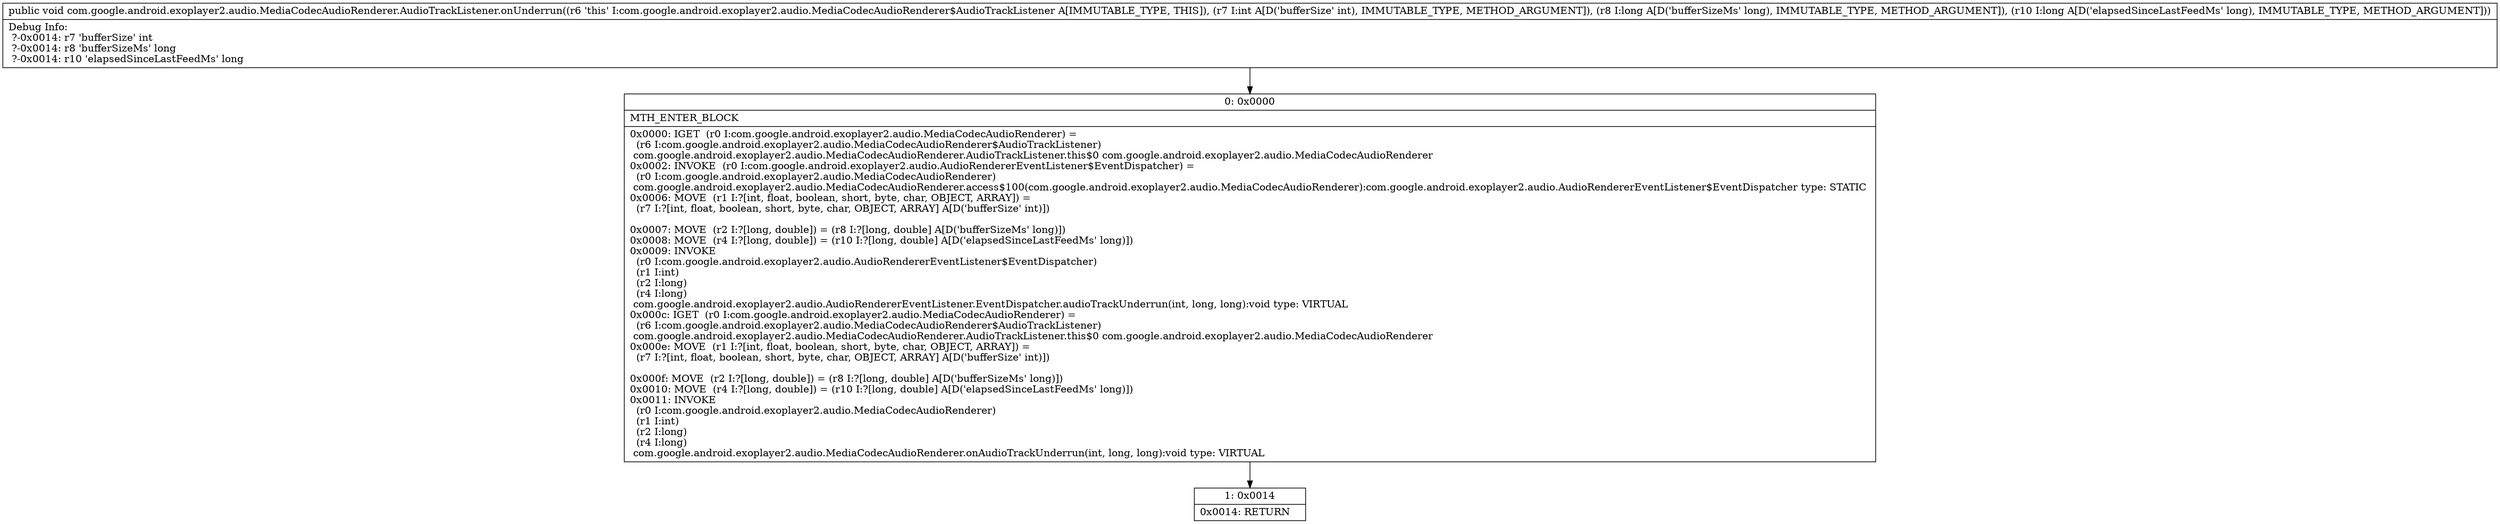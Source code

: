 digraph "CFG forcom.google.android.exoplayer2.audio.MediaCodecAudioRenderer.AudioTrackListener.onUnderrun(IJJ)V" {
Node_0 [shape=record,label="{0\:\ 0x0000|MTH_ENTER_BLOCK\l|0x0000: IGET  (r0 I:com.google.android.exoplayer2.audio.MediaCodecAudioRenderer) = \l  (r6 I:com.google.android.exoplayer2.audio.MediaCodecAudioRenderer$AudioTrackListener)\l com.google.android.exoplayer2.audio.MediaCodecAudioRenderer.AudioTrackListener.this$0 com.google.android.exoplayer2.audio.MediaCodecAudioRenderer \l0x0002: INVOKE  (r0 I:com.google.android.exoplayer2.audio.AudioRendererEventListener$EventDispatcher) = \l  (r0 I:com.google.android.exoplayer2.audio.MediaCodecAudioRenderer)\l com.google.android.exoplayer2.audio.MediaCodecAudioRenderer.access$100(com.google.android.exoplayer2.audio.MediaCodecAudioRenderer):com.google.android.exoplayer2.audio.AudioRendererEventListener$EventDispatcher type: STATIC \l0x0006: MOVE  (r1 I:?[int, float, boolean, short, byte, char, OBJECT, ARRAY]) = \l  (r7 I:?[int, float, boolean, short, byte, char, OBJECT, ARRAY] A[D('bufferSize' int)])\l \l0x0007: MOVE  (r2 I:?[long, double]) = (r8 I:?[long, double] A[D('bufferSizeMs' long)]) \l0x0008: MOVE  (r4 I:?[long, double]) = (r10 I:?[long, double] A[D('elapsedSinceLastFeedMs' long)]) \l0x0009: INVOKE  \l  (r0 I:com.google.android.exoplayer2.audio.AudioRendererEventListener$EventDispatcher)\l  (r1 I:int)\l  (r2 I:long)\l  (r4 I:long)\l com.google.android.exoplayer2.audio.AudioRendererEventListener.EventDispatcher.audioTrackUnderrun(int, long, long):void type: VIRTUAL \l0x000c: IGET  (r0 I:com.google.android.exoplayer2.audio.MediaCodecAudioRenderer) = \l  (r6 I:com.google.android.exoplayer2.audio.MediaCodecAudioRenderer$AudioTrackListener)\l com.google.android.exoplayer2.audio.MediaCodecAudioRenderer.AudioTrackListener.this$0 com.google.android.exoplayer2.audio.MediaCodecAudioRenderer \l0x000e: MOVE  (r1 I:?[int, float, boolean, short, byte, char, OBJECT, ARRAY]) = \l  (r7 I:?[int, float, boolean, short, byte, char, OBJECT, ARRAY] A[D('bufferSize' int)])\l \l0x000f: MOVE  (r2 I:?[long, double]) = (r8 I:?[long, double] A[D('bufferSizeMs' long)]) \l0x0010: MOVE  (r4 I:?[long, double]) = (r10 I:?[long, double] A[D('elapsedSinceLastFeedMs' long)]) \l0x0011: INVOKE  \l  (r0 I:com.google.android.exoplayer2.audio.MediaCodecAudioRenderer)\l  (r1 I:int)\l  (r2 I:long)\l  (r4 I:long)\l com.google.android.exoplayer2.audio.MediaCodecAudioRenderer.onAudioTrackUnderrun(int, long, long):void type: VIRTUAL \l}"];
Node_1 [shape=record,label="{1\:\ 0x0014|0x0014: RETURN   \l}"];
MethodNode[shape=record,label="{public void com.google.android.exoplayer2.audio.MediaCodecAudioRenderer.AudioTrackListener.onUnderrun((r6 'this' I:com.google.android.exoplayer2.audio.MediaCodecAudioRenderer$AudioTrackListener A[IMMUTABLE_TYPE, THIS]), (r7 I:int A[D('bufferSize' int), IMMUTABLE_TYPE, METHOD_ARGUMENT]), (r8 I:long A[D('bufferSizeMs' long), IMMUTABLE_TYPE, METHOD_ARGUMENT]), (r10 I:long A[D('elapsedSinceLastFeedMs' long), IMMUTABLE_TYPE, METHOD_ARGUMENT]))  | Debug Info:\l  ?\-0x0014: r7 'bufferSize' int\l  ?\-0x0014: r8 'bufferSizeMs' long\l  ?\-0x0014: r10 'elapsedSinceLastFeedMs' long\l}"];
MethodNode -> Node_0;
Node_0 -> Node_1;
}

